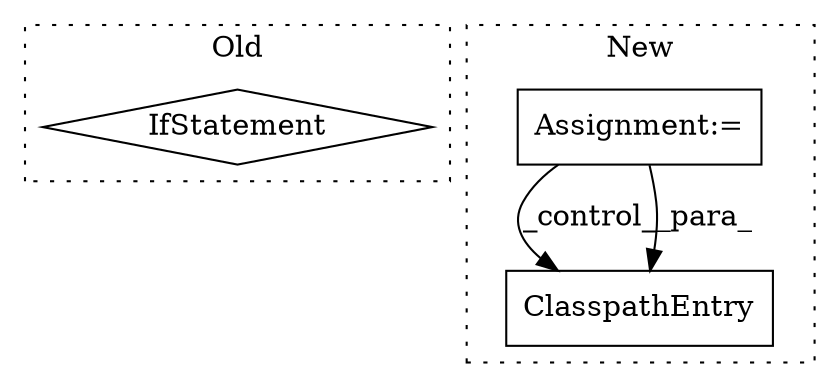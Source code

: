 digraph G {
subgraph cluster0 {
1 [label="IfStatement" a="25" s="23844,23858" l="4,2" shape="diamond"];
label = "Old";
style="dotted";
}
subgraph cluster1 {
2 [label="ClasspathEntry" a="32" s="21825,21889" l="15,1" shape="box"];
3 [label="Assignment:=" a="7" s="19177" l="3" shape="box"];
label = "New";
style="dotted";
}
3 -> 2 [label="_control_"];
3 -> 2 [label="_para_"];
}